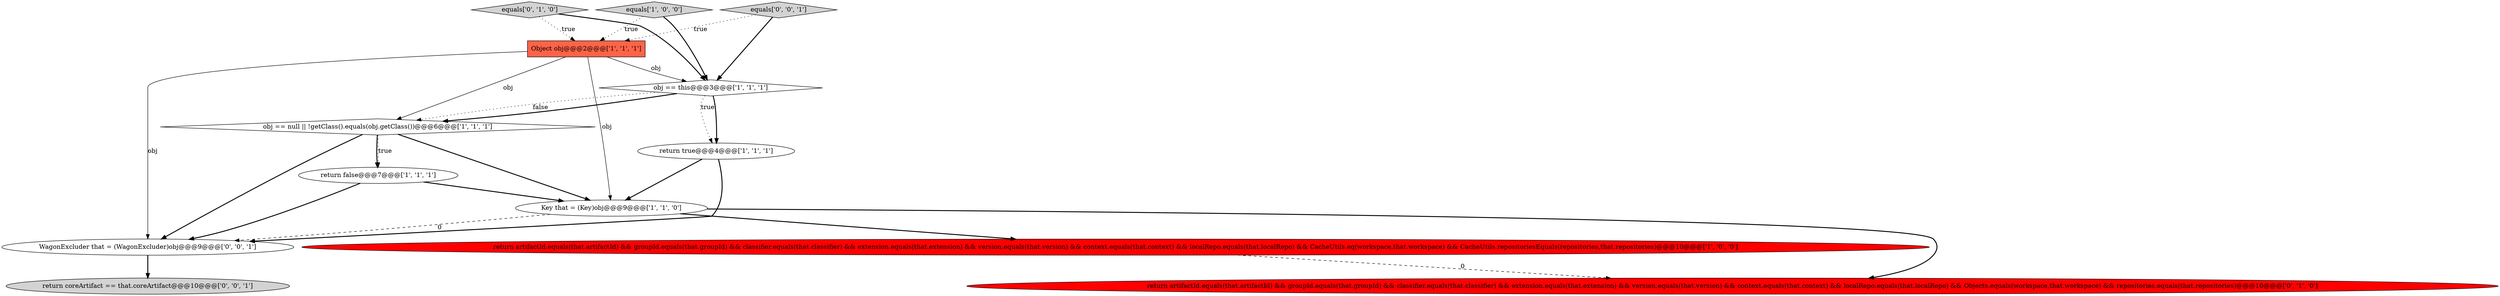 digraph {
3 [style = filled, label = "Object obj@@@2@@@['1', '1', '1']", fillcolor = tomato, shape = box image = "AAA0AAABBB1BBB"];
1 [style = filled, label = "return artifactId.equals(that.artifactId) && groupId.equals(that.groupId) && classifier.equals(that.classifier) && extension.equals(that.extension) && version.equals(that.version) && context.equals(that.context) && localRepo.equals(that.localRepo) && CacheUtils.eq(workspace,that.workspace) && CacheUtils.repositoriesEquals(repositories,that.repositories)@@@10@@@['1', '0', '0']", fillcolor = red, shape = ellipse image = "AAA1AAABBB1BBB"];
7 [style = filled, label = "return false@@@7@@@['1', '1', '1']", fillcolor = white, shape = ellipse image = "AAA0AAABBB1BBB"];
0 [style = filled, label = "Key that = (Key)obj@@@9@@@['1', '1', '0']", fillcolor = white, shape = ellipse image = "AAA0AAABBB1BBB"];
11 [style = filled, label = "return coreArtifact == that.coreArtifact@@@10@@@['0', '0', '1']", fillcolor = lightgray, shape = ellipse image = "AAA0AAABBB3BBB"];
12 [style = filled, label = "equals['0', '0', '1']", fillcolor = lightgray, shape = diamond image = "AAA0AAABBB3BBB"];
10 [style = filled, label = "WagonExcluder that = (WagonExcluder)obj@@@9@@@['0', '0', '1']", fillcolor = white, shape = ellipse image = "AAA0AAABBB3BBB"];
4 [style = filled, label = "return true@@@4@@@['1', '1', '1']", fillcolor = white, shape = ellipse image = "AAA0AAABBB1BBB"];
8 [style = filled, label = "equals['0', '1', '0']", fillcolor = lightgray, shape = diamond image = "AAA0AAABBB2BBB"];
2 [style = filled, label = "equals['1', '0', '0']", fillcolor = lightgray, shape = diamond image = "AAA0AAABBB1BBB"];
6 [style = filled, label = "obj == null || !getClass().equals(obj.getClass())@@@6@@@['1', '1', '1']", fillcolor = white, shape = diamond image = "AAA0AAABBB1BBB"];
9 [style = filled, label = "return artifactId.equals(that.artifactId) && groupId.equals(that.groupId) && classifier.equals(that.classifier) && extension.equals(that.extension) && version.equals(that.version) && context.equals(that.context) && localRepo.equals(that.localRepo) && Objects.equals(workspace,that.workspace) && repositories.equals(that.repositories)@@@10@@@['0', '1', '0']", fillcolor = red, shape = ellipse image = "AAA1AAABBB2BBB"];
5 [style = filled, label = "obj == this@@@3@@@['1', '1', '1']", fillcolor = white, shape = diamond image = "AAA0AAABBB1BBB"];
2->3 [style = dotted, label="true"];
4->10 [style = bold, label=""];
12->3 [style = dotted, label="true"];
0->9 [style = bold, label=""];
12->5 [style = bold, label=""];
7->10 [style = bold, label=""];
3->10 [style = solid, label="obj"];
1->9 [style = dashed, label="0"];
7->0 [style = bold, label=""];
6->0 [style = bold, label=""];
3->5 [style = solid, label="obj"];
8->3 [style = dotted, label="true"];
0->10 [style = dashed, label="0"];
5->4 [style = dotted, label="true"];
4->0 [style = bold, label=""];
5->6 [style = bold, label=""];
8->5 [style = bold, label=""];
5->6 [style = dotted, label="false"];
0->1 [style = bold, label=""];
6->10 [style = bold, label=""];
5->4 [style = bold, label=""];
3->0 [style = solid, label="obj"];
6->7 [style = dotted, label="true"];
3->6 [style = solid, label="obj"];
6->7 [style = bold, label=""];
2->5 [style = bold, label=""];
10->11 [style = bold, label=""];
}
